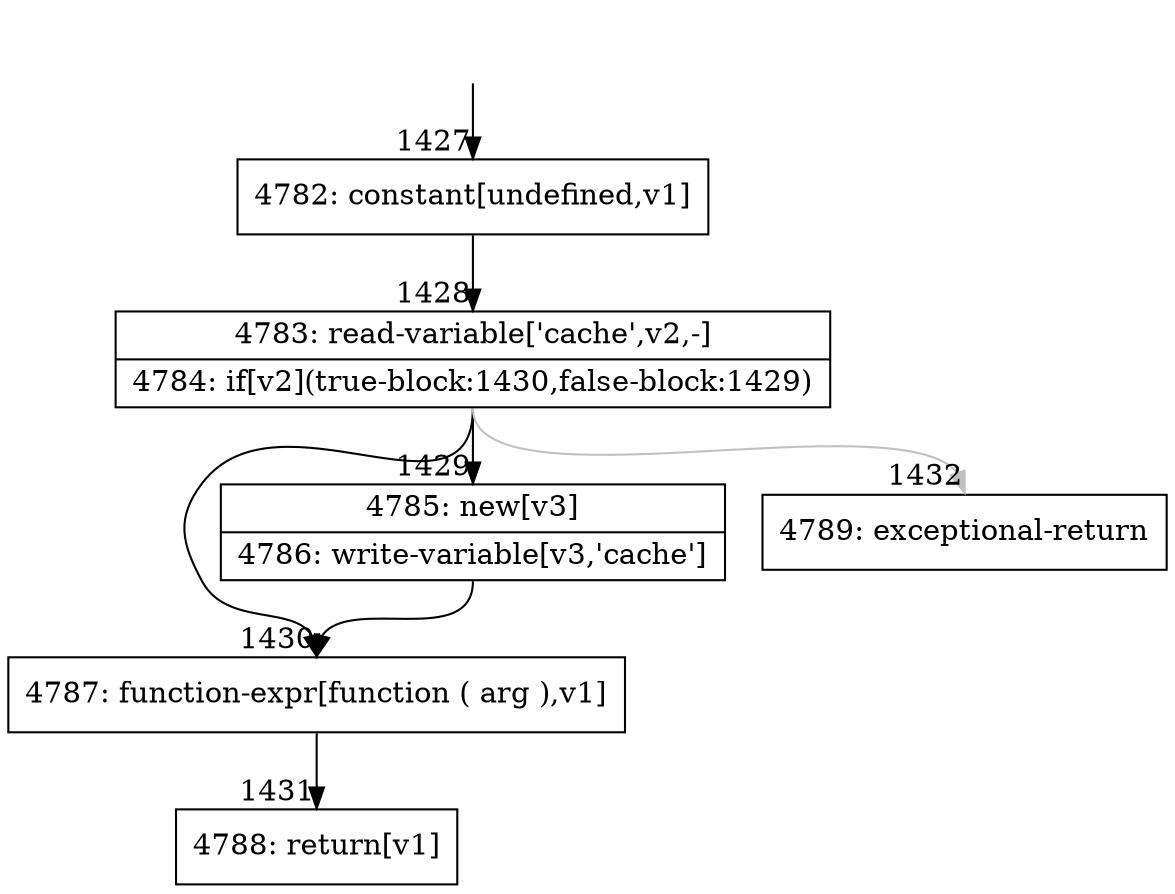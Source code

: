 digraph {
rankdir="TD"
BB_entry85[shape=none,label=""];
BB_entry85 -> BB1427 [tailport=s, headport=n, headlabel="    1427"]
BB1427 [shape=record label="{4782: constant[undefined,v1]}" ] 
BB1427 -> BB1428 [tailport=s, headport=n, headlabel="      1428"]
BB1428 [shape=record label="{4783: read-variable['cache',v2,-]|4784: if[v2](true-block:1430,false-block:1429)}" ] 
BB1428 -> BB1430 [tailport=s, headport=n, headlabel="      1430"]
BB1428 -> BB1429 [tailport=s, headport=n, headlabel="      1429"]
BB1428 -> BB1432 [tailport=s, headport=n, color=gray, headlabel="      1432"]
BB1429 [shape=record label="{4785: new[v3]|4786: write-variable[v3,'cache']}" ] 
BB1429 -> BB1430 [tailport=s, headport=n]
BB1430 [shape=record label="{4787: function-expr[function ( arg ),v1]}" ] 
BB1430 -> BB1431 [tailport=s, headport=n, headlabel="      1431"]
BB1431 [shape=record label="{4788: return[v1]}" ] 
BB1432 [shape=record label="{4789: exceptional-return}" ] 
//#$~ 2374
}
